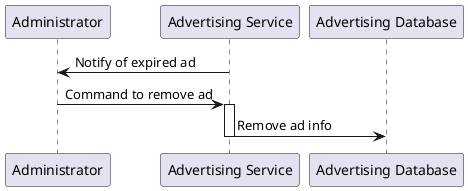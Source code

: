 @startuml

participant "Administrator" as admin
participant "Advertising Service" as adserv
participant "Advertising Database" as addb

adserv -> admin: Notify of expired ad

admin -> adserv: Command to remove ad
activate adserv
adserv -> addb: Remove ad info
deactivate adserv

@enduml
